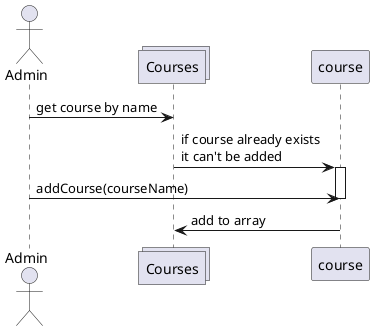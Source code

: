 @startuml

actor Admin
collections Courses

Admin -> Courses : get course by name
Courses -> course: if course already exists \nit can't be added
activate course
Admin -> course : addCourse(courseName)
deactivate course
course -> Courses: add to array

@enduml